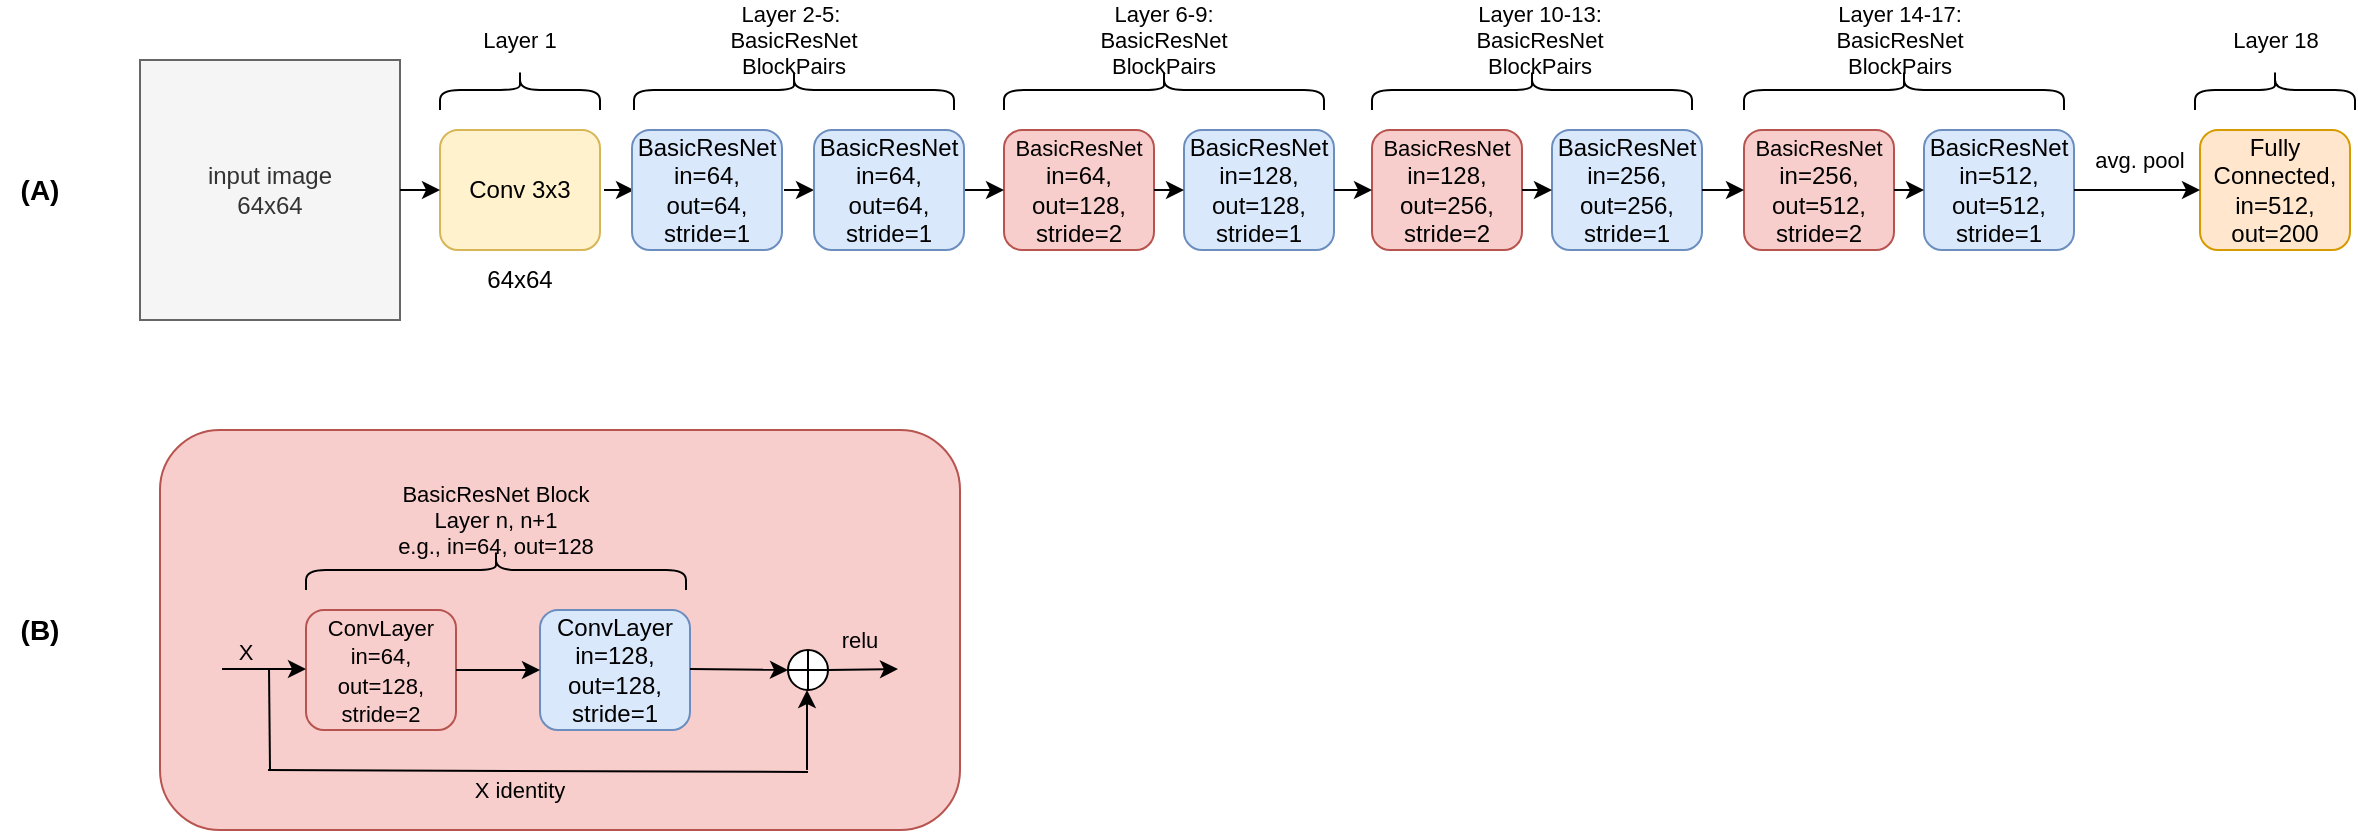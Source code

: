 <mxfile version="17.5.0" type="device"><diagram id="ivPiqAP0qcxBYYqZBZr7" name="Page-1"><mxGraphModel dx="1102" dy="557" grid="1" gridSize="10" guides="1" tooltips="1" connect="1" arrows="1" fold="1" page="1" pageScale="1" pageWidth="850" pageHeight="1100" math="0" shadow="0"><root><mxCell id="0"/><mxCell id="1" parent="0"/><mxCell id="JadFTlBUQV4XhUAXCUMu-1" value="input image&lt;br&gt;64x64" style="whiteSpace=wrap;html=1;aspect=fixed;fillColor=#f5f5f5;fontColor=#333333;strokeColor=#666666;" parent="1" vertex="1"><mxGeometry x="70" y="135" width="130" height="130" as="geometry"/></mxCell><mxCell id="JadFTlBUQV4XhUAXCUMu-3" value="Conv 3x3" style="rounded=1;whiteSpace=wrap;html=1;fillColor=#fff2cc;strokeColor=#d6b656;" parent="1" vertex="1"><mxGeometry x="220" y="170" width="80" height="60" as="geometry"/></mxCell><mxCell id="JadFTlBUQV4XhUAXCUMu-7" value="64x64" style="text;html=1;strokeColor=none;fillColor=none;align=center;verticalAlign=middle;whiteSpace=wrap;rounded=0;" parent="1" vertex="1"><mxGeometry x="180" y="230" width="160" height="30" as="geometry"/></mxCell><mxCell id="JadFTlBUQV4XhUAXCUMu-16" value="" style="shape=curlyBracket;whiteSpace=wrap;html=1;rounded=1;rotation=90;" parent="1" vertex="1"><mxGeometry x="387" y="70" width="20" height="160" as="geometry"/></mxCell><mxCell id="JadFTlBUQV4XhUAXCUMu-18" value="BasicResNet&lt;br&gt;in=128,&lt;br&gt;out=128,&lt;br&gt;stride=1" style="rounded=1;whiteSpace=wrap;html=1;fillColor=#dae8fc;strokeColor=#6c8ebf;" parent="1" vertex="1"><mxGeometry x="592" y="170" width="75" height="60" as="geometry"/></mxCell><mxCell id="JadFTlBUQV4XhUAXCUMu-19" value="&lt;span style=&quot;font-size: 11px&quot;&gt;BasicResNet&lt;br&gt;&lt;/span&gt;in=64,&lt;br&gt;out=128,&lt;br&gt;stride=2" style="rounded=1;whiteSpace=wrap;html=1;fillColor=#f8cecc;strokeColor=#b85450;" parent="1" vertex="1"><mxGeometry x="502" y="170" width="75" height="60" as="geometry"/></mxCell><mxCell id="JadFTlBUQV4XhUAXCUMu-20" value="" style="shape=curlyBracket;whiteSpace=wrap;html=1;rounded=1;rotation=90;" parent="1" vertex="1"><mxGeometry x="572" y="70" width="20" height="160" as="geometry"/></mxCell><mxCell id="JadFTlBUQV4XhUAXCUMu-21" value="BasicResNet&lt;br&gt;in=256,&lt;br&gt;out=256,&lt;br&gt;stride=1" style="rounded=1;whiteSpace=wrap;html=1;fillColor=#dae8fc;strokeColor=#6c8ebf;" parent="1" vertex="1"><mxGeometry x="776" y="170" width="75" height="60" as="geometry"/></mxCell><mxCell id="JadFTlBUQV4XhUAXCUMu-22" value="&lt;span style=&quot;font-size: 11px&quot;&gt;BasicResNet&lt;br&gt;&lt;/span&gt;in=128,&lt;br&gt;out=256,&lt;br&gt;stride=2" style="rounded=1;whiteSpace=wrap;html=1;fillColor=#f8cecc;strokeColor=#b85450;" parent="1" vertex="1"><mxGeometry x="686" y="170" width="75" height="60" as="geometry"/></mxCell><mxCell id="JadFTlBUQV4XhUAXCUMu-23" value="" style="shape=curlyBracket;whiteSpace=wrap;html=1;rounded=1;rotation=90;" parent="1" vertex="1"><mxGeometry x="756" y="70" width="20" height="160" as="geometry"/></mxCell><mxCell id="JadFTlBUQV4XhUAXCUMu-24" value="BasicResNet&lt;br&gt;in=512,&lt;br&gt;out=512,&lt;br&gt;stride=1" style="rounded=1;whiteSpace=wrap;html=1;fillColor=#dae8fc;strokeColor=#6c8ebf;" parent="1" vertex="1"><mxGeometry x="962" y="170" width="75" height="60" as="geometry"/></mxCell><mxCell id="JadFTlBUQV4XhUAXCUMu-25" value="&lt;span style=&quot;font-size: 11px&quot;&gt;BasicResNet&lt;br&gt;&lt;/span&gt;in=256,&lt;br&gt;out=512,&lt;br&gt;stride=2" style="rounded=1;whiteSpace=wrap;html=1;fillColor=#f8cecc;strokeColor=#b85450;" parent="1" vertex="1"><mxGeometry x="872" y="170" width="75" height="60" as="geometry"/></mxCell><mxCell id="JadFTlBUQV4XhUAXCUMu-26" value="" style="shape=curlyBracket;whiteSpace=wrap;html=1;rounded=1;rotation=90;" parent="1" vertex="1"><mxGeometry x="942" y="70" width="20" height="160" as="geometry"/></mxCell><mxCell id="JadFTlBUQV4XhUAXCUMu-33" value="Fully Connected,&lt;br&gt;in=512,&lt;br&gt;out=200" style="rounded=1;whiteSpace=wrap;html=1;fillColor=#ffe6cc;strokeColor=#d79b00;" parent="1" vertex="1"><mxGeometry x="1100" y="170" width="75" height="60" as="geometry"/></mxCell><mxCell id="JadFTlBUQV4XhUAXCUMu-41" value="Layer 2-5:&amp;nbsp;&lt;br&gt;BasicResNet BlockPairs" style="text;html=1;strokeColor=none;fillColor=none;align=center;verticalAlign=middle;whiteSpace=wrap;rounded=0;fontSize=11;" parent="1" vertex="1"><mxGeometry x="367" y="110" width="60" height="30" as="geometry"/></mxCell><mxCell id="JadFTlBUQV4XhUAXCUMu-42" value="Layer 6-9: BasicResNet&lt;br&gt;BlockPairs" style="text;html=1;strokeColor=none;fillColor=none;align=center;verticalAlign=middle;whiteSpace=wrap;rounded=0;fontSize=11;" parent="1" vertex="1"><mxGeometry x="552" y="110" width="60" height="30" as="geometry"/></mxCell><mxCell id="JadFTlBUQV4XhUAXCUMu-43" value="Layer 10-13: BasicResNet BlockPairs" style="text;html=1;strokeColor=none;fillColor=none;align=center;verticalAlign=middle;whiteSpace=wrap;rounded=0;fontSize=11;" parent="1" vertex="1"><mxGeometry x="730" y="110" width="80" height="30" as="geometry"/></mxCell><mxCell id="JadFTlBUQV4XhUAXCUMu-44" value="Layer 14-17: BasicResNet&lt;br&gt;BlockPairs" style="text;html=1;strokeColor=none;fillColor=none;align=center;verticalAlign=middle;whiteSpace=wrap;rounded=0;fontSize=11;" parent="1" vertex="1"><mxGeometry x="910" y="110" width="80" height="30" as="geometry"/></mxCell><mxCell id="JadFTlBUQV4XhUAXCUMu-45" value="&lt;font style=&quot;font-size: 14px&quot;&gt;&lt;b&gt;(A)&lt;/b&gt;&lt;/font&gt;" style="text;html=1;strokeColor=none;fillColor=none;align=center;verticalAlign=middle;whiteSpace=wrap;rounded=0;fontSize=11;" parent="1" vertex="1"><mxGeometry y="185" width="40" height="30" as="geometry"/></mxCell><mxCell id="JadFTlBUQV4XhUAXCUMu-46" value="&lt;font style=&quot;font-size: 14px&quot;&gt;&lt;b&gt;(B)&lt;/b&gt;&lt;/font&gt;" style="text;html=1;strokeColor=none;fillColor=none;align=center;verticalAlign=middle;whiteSpace=wrap;rounded=0;fontSize=11;" parent="1" vertex="1"><mxGeometry y="405" width="40" height="30" as="geometry"/></mxCell><mxCell id="JadFTlBUQV4XhUAXCUMu-53" value="" style="endArrow=classic;html=1;rounded=0;fontSize=14;exitX=1;exitY=0.5;exitDx=0;exitDy=0;entryX=0;entryY=0.5;entryDx=0;entryDy=0;" parent="1" source="JadFTlBUQV4XhUAXCUMu-1" target="JadFTlBUQV4XhUAXCUMu-3" edge="1"><mxGeometry width="50" height="50" relative="1" as="geometry"><mxPoint x="210" y="300" as="sourcePoint"/><mxPoint x="260" y="250" as="targetPoint"/></mxGeometry></mxCell><mxCell id="JadFTlBUQV4XhUAXCUMu-66" value="" style="endArrow=classic;html=1;rounded=0;fontSize=14;exitX=1;exitY=0.5;exitDx=0;exitDy=0;entryX=0;entryY=0.5;entryDx=0;entryDy=0;" parent="1" edge="1"><mxGeometry width="50" height="50" relative="1" as="geometry"><mxPoint x="302" y="200" as="sourcePoint"/><mxPoint x="317" y="200" as="targetPoint"/></mxGeometry></mxCell><mxCell id="JadFTlBUQV4XhUAXCUMu-75" value="" style="endArrow=classic;html=1;rounded=0;fontSize=14;exitX=1;exitY=0.5;exitDx=0;exitDy=0;entryX=0;entryY=0.5;entryDx=0;entryDy=0;" parent="1" edge="1"><mxGeometry width="50" height="50" relative="1" as="geometry"><mxPoint x="392" y="200" as="sourcePoint"/><mxPoint x="407" y="200" as="targetPoint"/></mxGeometry></mxCell><mxCell id="JadFTlBUQV4XhUAXCUMu-77" value="" style="endArrow=classic;html=1;rounded=0;fontSize=14;exitX=1;exitY=0.5;exitDx=0;exitDy=0;entryX=0;entryY=0.5;entryDx=0;entryDy=0;" parent="1" target="JadFTlBUQV4XhUAXCUMu-19" edge="1"><mxGeometry width="50" height="50" relative="1" as="geometry"><mxPoint x="482" y="200" as="sourcePoint"/><mxPoint x="930" y="500" as="targetPoint"/></mxGeometry></mxCell><mxCell id="JadFTlBUQV4XhUAXCUMu-78" value="" style="endArrow=classic;html=1;rounded=0;fontSize=14;exitX=1;exitY=0.5;exitDx=0;exitDy=0;entryX=0;entryY=0.5;entryDx=0;entryDy=0;" parent="1" source="JadFTlBUQV4XhUAXCUMu-19" target="JadFTlBUQV4XhUAXCUMu-18" edge="1"><mxGeometry width="50" height="50" relative="1" as="geometry"><mxPoint x="1002" y="410" as="sourcePoint"/><mxPoint x="1052" y="360" as="targetPoint"/></mxGeometry></mxCell><mxCell id="JadFTlBUQV4XhUAXCUMu-79" value="" style="endArrow=classic;html=1;rounded=0;fontSize=14;exitX=1;exitY=0.5;exitDx=0;exitDy=0;" parent="1" source="JadFTlBUQV4XhUAXCUMu-18" target="JadFTlBUQV4XhUAXCUMu-22" edge="1"><mxGeometry width="50" height="50" relative="1" as="geometry"><mxPoint x="1000" y="360" as="sourcePoint"/><mxPoint x="1050" y="310" as="targetPoint"/></mxGeometry></mxCell><mxCell id="JadFTlBUQV4XhUAXCUMu-80" value="" style="endArrow=classic;html=1;rounded=0;fontSize=14;exitX=1;exitY=0.5;exitDx=0;exitDy=0;" parent="1" source="JadFTlBUQV4XhUAXCUMu-22" target="JadFTlBUQV4XhUAXCUMu-21" edge="1"><mxGeometry width="50" height="50" relative="1" as="geometry"><mxPoint x="966" y="370" as="sourcePoint"/><mxPoint x="1016" y="320" as="targetPoint"/></mxGeometry></mxCell><mxCell id="JadFTlBUQV4XhUAXCUMu-81" value="" style="endArrow=classic;html=1;rounded=0;fontSize=14;exitX=1;exitY=0.5;exitDx=0;exitDy=0;" parent="1" source="JadFTlBUQV4XhUAXCUMu-21" target="JadFTlBUQV4XhUAXCUMu-25" edge="1"><mxGeometry width="50" height="50" relative="1" as="geometry"><mxPoint x="1010" y="370" as="sourcePoint"/><mxPoint x="1060" y="320" as="targetPoint"/></mxGeometry></mxCell><mxCell id="JadFTlBUQV4XhUAXCUMu-82" value="" style="endArrow=classic;html=1;rounded=0;fontSize=14;exitX=1;exitY=0.5;exitDx=0;exitDy=0;" parent="1" source="JadFTlBUQV4XhUAXCUMu-25" target="JadFTlBUQV4XhUAXCUMu-24" edge="1"><mxGeometry width="50" height="50" relative="1" as="geometry"><mxPoint x="312" y="550" as="sourcePoint"/><mxPoint x="362" y="500" as="targetPoint"/></mxGeometry></mxCell><mxCell id="JadFTlBUQV4XhUAXCUMu-83" value="" style="endArrow=classic;html=1;rounded=0;fontSize=14;exitX=1;exitY=0.5;exitDx=0;exitDy=0;" parent="1" source="JadFTlBUQV4XhUAXCUMu-24" target="JadFTlBUQV4XhUAXCUMu-33" edge="1"><mxGeometry width="50" height="50" relative="1" as="geometry"><mxPoint x="1320" y="360" as="sourcePoint"/><mxPoint x="1370" y="310" as="targetPoint"/></mxGeometry></mxCell><mxCell id="CRxxV-efi6kIoohnyJUE-3" value="" style="shape=curlyBracket;whiteSpace=wrap;html=1;rounded=1;rotation=90;" vertex="1" parent="1"><mxGeometry x="250" y="110" width="20" height="80" as="geometry"/></mxCell><mxCell id="CRxxV-efi6kIoohnyJUE-4" value="Layer 1" style="text;html=1;strokeColor=none;fillColor=none;align=center;verticalAlign=middle;whiteSpace=wrap;rounded=0;fontSize=11;" vertex="1" parent="1"><mxGeometry x="230" y="110" width="60" height="30" as="geometry"/></mxCell><mxCell id="CRxxV-efi6kIoohnyJUE-6" value="" style="shape=curlyBracket;whiteSpace=wrap;html=1;rounded=1;rotation=90;" vertex="1" parent="1"><mxGeometry x="1127.5" y="110" width="20" height="80" as="geometry"/></mxCell><mxCell id="CRxxV-efi6kIoohnyJUE-7" value="Layer 18" style="text;html=1;strokeColor=none;fillColor=none;align=center;verticalAlign=middle;whiteSpace=wrap;rounded=0;fontSize=11;" vertex="1" parent="1"><mxGeometry x="1107.5" y="110" width="60" height="30" as="geometry"/></mxCell><mxCell id="CRxxV-efi6kIoohnyJUE-12" value="avg. pool" style="text;html=1;strokeColor=none;fillColor=none;align=center;verticalAlign=middle;whiteSpace=wrap;rounded=0;fontSize=11;" vertex="1" parent="1"><mxGeometry x="1040" y="170" width="60" height="30" as="geometry"/></mxCell><mxCell id="CRxxV-efi6kIoohnyJUE-13" value="" style="rounded=1;whiteSpace=wrap;html=1;fillColor=#f8cecc;strokeColor=#b85450;" vertex="1" parent="1"><mxGeometry x="80" y="320" width="400" height="200" as="geometry"/></mxCell><mxCell id="CRxxV-efi6kIoohnyJUE-17" value="ConvLayer&lt;br&gt;in=128,&lt;br&gt;out=128,&lt;br&gt;stride=1" style="rounded=1;whiteSpace=wrap;html=1;fillColor=#dae8fc;strokeColor=#6c8ebf;" vertex="1" parent="1"><mxGeometry x="270" y="410" width="75" height="60" as="geometry"/></mxCell><mxCell id="CRxxV-efi6kIoohnyJUE-18" value="&lt;span style=&quot;font-size: 11px&quot;&gt;ConvLayer&lt;br&gt;in=64,&lt;br&gt;out=128,&lt;br&gt;stride=2&lt;br&gt;&lt;/span&gt;" style="rounded=1;whiteSpace=wrap;html=1;fillColor=#f8cecc;strokeColor=#b85450;" vertex="1" parent="1"><mxGeometry x="153" y="410" width="75" height="60" as="geometry"/></mxCell><mxCell id="CRxxV-efi6kIoohnyJUE-19" value="" style="shape=curlyBracket;whiteSpace=wrap;html=1;rounded=1;rotation=90;" vertex="1" parent="1"><mxGeometry x="238" y="295" width="20" height="190" as="geometry"/></mxCell><mxCell id="CRxxV-efi6kIoohnyJUE-20" value="BasicResNet Block&lt;br&gt;Layer n, n+1&lt;br&gt;e.g., in=64, out=128" style="text;html=1;strokeColor=none;fillColor=none;align=center;verticalAlign=middle;whiteSpace=wrap;rounded=0;fontSize=11;" vertex="1" parent="1"><mxGeometry x="173" y="350" width="150" height="30" as="geometry"/></mxCell><mxCell id="CRxxV-efi6kIoohnyJUE-21" value="" style="endArrow=classic;html=1;rounded=0;fontSize=14;exitX=1;exitY=0.5;exitDx=0;exitDy=0;entryX=0;entryY=0.5;entryDx=0;entryDy=0;" edge="1" parent="1" source="CRxxV-efi6kIoohnyJUE-18" target="CRxxV-efi6kIoohnyJUE-17"><mxGeometry width="50" height="50" relative="1" as="geometry"><mxPoint x="653" y="650" as="sourcePoint"/><mxPoint x="703" y="600" as="targetPoint"/></mxGeometry></mxCell><mxCell id="CRxxV-efi6kIoohnyJUE-22" value="" style="verticalLabelPosition=bottom;verticalAlign=top;html=1;shape=mxgraph.flowchart.summing_function;" vertex="1" parent="1"><mxGeometry x="394" y="430" width="20" height="20" as="geometry"/></mxCell><mxCell id="CRxxV-efi6kIoohnyJUE-24" value="" style="endArrow=classic;html=1;rounded=0;fontSize=14;exitX=1;exitY=0.5;exitDx=0;exitDy=0;entryX=0;entryY=0.5;entryDx=0;entryDy=0;" edge="1" parent="1"><mxGeometry width="50" height="50" relative="1" as="geometry"><mxPoint x="111" y="439.5" as="sourcePoint"/><mxPoint x="153" y="439.5" as="targetPoint"/></mxGeometry></mxCell><mxCell id="CRxxV-efi6kIoohnyJUE-25" value="" style="endArrow=classic;html=1;rounded=0;fontSize=14;exitX=1;exitY=0.5;exitDx=0;exitDy=0;entryX=0;entryY=0.5;entryDx=0;entryDy=0;entryPerimeter=0;" edge="1" parent="1" target="CRxxV-efi6kIoohnyJUE-22"><mxGeometry width="50" height="50" relative="1" as="geometry"><mxPoint x="345" y="439.5" as="sourcePoint"/><mxPoint x="390" y="440" as="targetPoint"/></mxGeometry></mxCell><mxCell id="CRxxV-efi6kIoohnyJUE-26" value="" style="endArrow=classic;html=1;rounded=0;fontSize=14;entryX=0;entryY=0.5;entryDx=0;entryDy=0;exitX=1;exitY=0.5;exitDx=0;exitDy=0;exitPerimeter=0;" edge="1" parent="1" source="CRxxV-efi6kIoohnyJUE-22"><mxGeometry width="50" height="50" relative="1" as="geometry"><mxPoint x="420" y="440" as="sourcePoint"/><mxPoint x="449" y="439.5" as="targetPoint"/></mxGeometry></mxCell><mxCell id="CRxxV-efi6kIoohnyJUE-27" value="X" style="text;html=1;strokeColor=none;fillColor=none;align=center;verticalAlign=middle;whiteSpace=wrap;rounded=0;fontSize=11;" vertex="1" parent="1"><mxGeometry x="93" y="416" width="60" height="30" as="geometry"/></mxCell><mxCell id="CRxxV-efi6kIoohnyJUE-28" value="BasicResNet&lt;br&gt;in=64,&lt;br&gt;out=64,&lt;br&gt;stride=1" style="rounded=1;whiteSpace=wrap;html=1;fillColor=#dae8fc;strokeColor=#6c8ebf;" vertex="1" parent="1"><mxGeometry x="316" y="170" width="75" height="60" as="geometry"/></mxCell><mxCell id="CRxxV-efi6kIoohnyJUE-29" value="BasicResNet&lt;br&gt;in=64,&lt;br&gt;out=64,&lt;br&gt;stride=1" style="rounded=1;whiteSpace=wrap;html=1;fillColor=#dae8fc;strokeColor=#6c8ebf;" vertex="1" parent="1"><mxGeometry x="407" y="170" width="75" height="60" as="geometry"/></mxCell><mxCell id="CRxxV-efi6kIoohnyJUE-37" value="" style="endArrow=none;html=1;rounded=0;" edge="1" parent="1"><mxGeometry width="50" height="50" relative="1" as="geometry"><mxPoint x="135" y="490" as="sourcePoint"/><mxPoint x="134.5" y="439" as="targetPoint"/></mxGeometry></mxCell><mxCell id="CRxxV-efi6kIoohnyJUE-39" value="" style="endArrow=none;html=1;rounded=0;" edge="1" parent="1"><mxGeometry width="50" height="50" relative="1" as="geometry"><mxPoint x="134" y="490" as="sourcePoint"/><mxPoint x="404" y="491" as="targetPoint"/></mxGeometry></mxCell><mxCell id="CRxxV-efi6kIoohnyJUE-40" value="" style="endArrow=classic;html=1;rounded=0;" edge="1" parent="1"><mxGeometry width="50" height="50" relative="1" as="geometry"><mxPoint x="403.5" y="490" as="sourcePoint"/><mxPoint x="403.5" y="450" as="targetPoint"/></mxGeometry></mxCell><mxCell id="CRxxV-efi6kIoohnyJUE-41" value="X identity" style="text;html=1;strokeColor=none;fillColor=none;align=center;verticalAlign=middle;whiteSpace=wrap;rounded=0;fontSize=11;" vertex="1" parent="1"><mxGeometry x="210" y="485" width="100" height="30" as="geometry"/></mxCell><mxCell id="CRxxV-efi6kIoohnyJUE-42" value="relu" style="text;html=1;strokeColor=none;fillColor=none;align=center;verticalAlign=middle;whiteSpace=wrap;rounded=0;fontSize=11;" vertex="1" parent="1"><mxGeometry x="410" y="410" width="40" height="30" as="geometry"/></mxCell></root></mxGraphModel></diagram></mxfile>